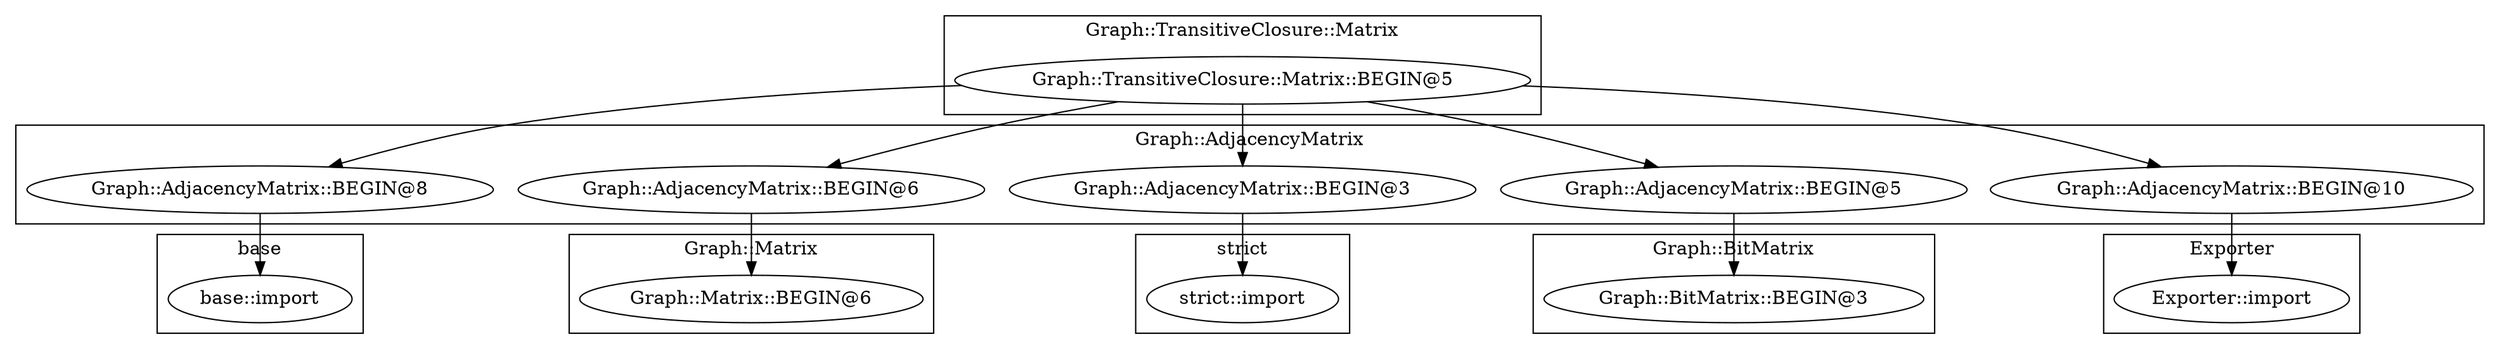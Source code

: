 digraph {
graph [overlap=false]
subgraph cluster_Graph_Matrix {
	label="Graph::Matrix";
	"Graph::Matrix::BEGIN@6";
}
subgraph cluster_Graph_TransitiveClosure_Matrix {
	label="Graph::TransitiveClosure::Matrix";
	"Graph::TransitiveClosure::Matrix::BEGIN@5";
}
subgraph cluster_base {
	label="base";
	"base::import";
}
subgraph cluster_Exporter {
	label="Exporter";
	"Exporter::import";
}
subgraph cluster_Graph_AdjacencyMatrix {
	label="Graph::AdjacencyMatrix";
	"Graph::AdjacencyMatrix::BEGIN@8";
	"Graph::AdjacencyMatrix::BEGIN@6";
	"Graph::AdjacencyMatrix::BEGIN@3";
	"Graph::AdjacencyMatrix::BEGIN@5";
	"Graph::AdjacencyMatrix::BEGIN@10";
}
subgraph cluster_strict {
	label="strict";
	"strict::import";
}
subgraph cluster_Graph_BitMatrix {
	label="Graph::BitMatrix";
	"Graph::BitMatrix::BEGIN@3";
}
"Graph::AdjacencyMatrix::BEGIN@6" -> "Graph::Matrix::BEGIN@6";
"Graph::TransitiveClosure::Matrix::BEGIN@5" -> "Graph::AdjacencyMatrix::BEGIN@10";
"Graph::TransitiveClosure::Matrix::BEGIN@5" -> "Graph::AdjacencyMatrix::BEGIN@8";
"Graph::AdjacencyMatrix::BEGIN@3" -> "strict::import";
"Graph::TransitiveClosure::Matrix::BEGIN@5" -> "Graph::AdjacencyMatrix::BEGIN@6";
"Graph::AdjacencyMatrix::BEGIN@10" -> "Exporter::import";
"Graph::AdjacencyMatrix::BEGIN@8" -> "base::import";
"Graph::TransitiveClosure::Matrix::BEGIN@5" -> "Graph::AdjacencyMatrix::BEGIN@5";
"Graph::TransitiveClosure::Matrix::BEGIN@5" -> "Graph::AdjacencyMatrix::BEGIN@3";
"Graph::AdjacencyMatrix::BEGIN@5" -> "Graph::BitMatrix::BEGIN@3";
}
